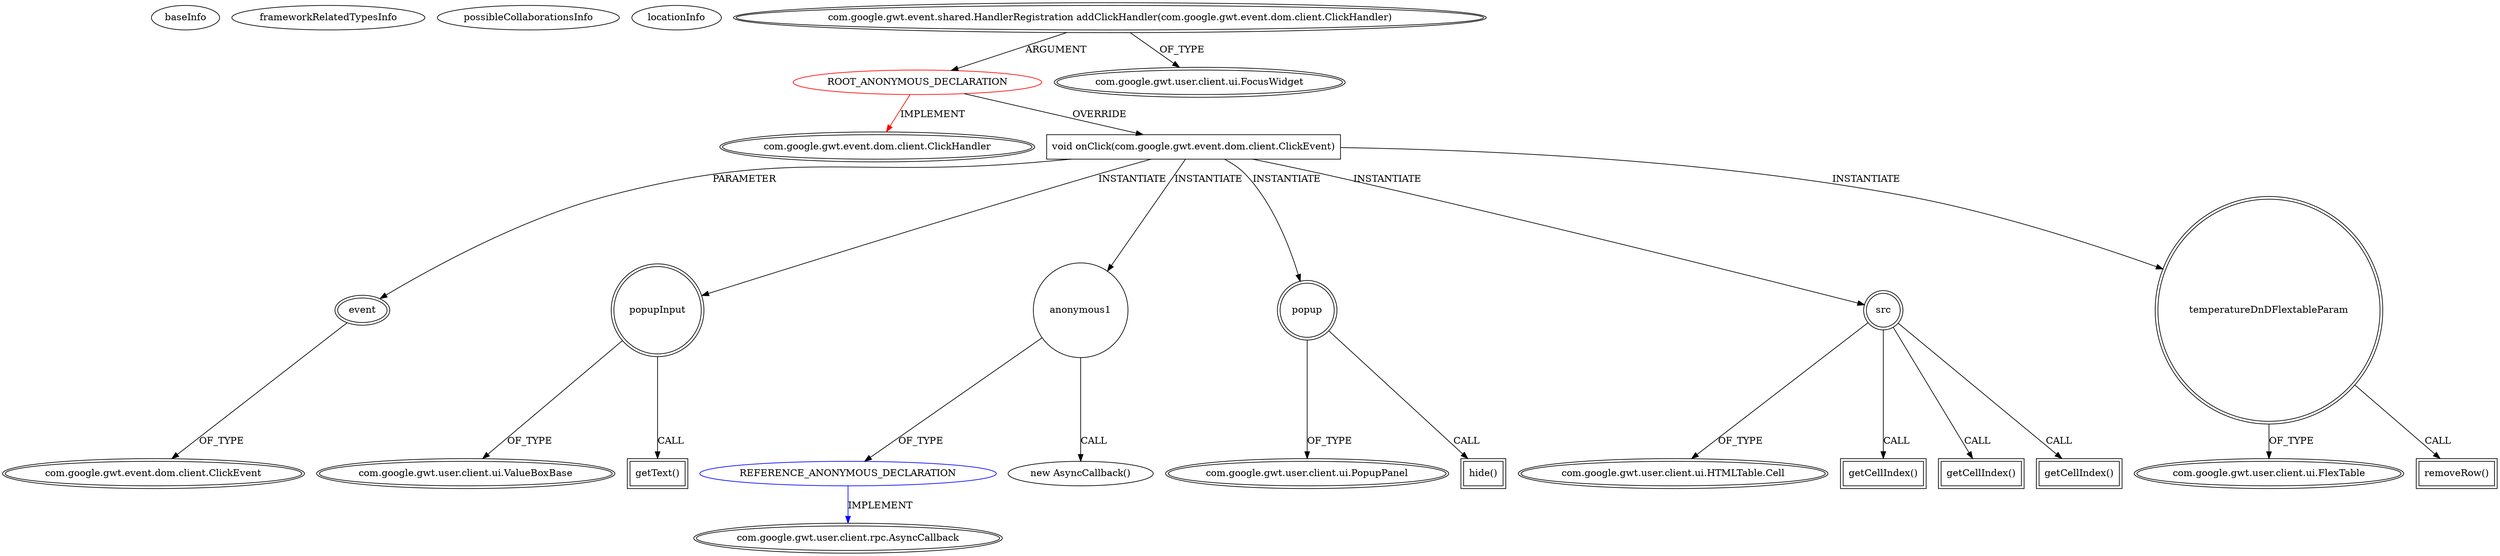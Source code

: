 digraph {
baseInfo[graphId=1073,category="extension_graph",isAnonymous=true,possibleRelation=true]
frameworkRelatedTypesInfo[0="com.google.gwt.event.dom.client.ClickHandler"]
possibleCollaborationsInfo[0="1073~OVERRIDING_METHOD_DECLARATION-INSTANTIATION-~com.google.gwt.event.dom.client.ClickHandler ~com.google.gwt.user.client.rpc.AsyncCallback ~true~true"]
locationInfo[projectName="chrte-TemperatureWatcher",filePath="/chrte-TemperatureWatcher/TemperatureWatcher-master/src/com/google/gwt/sample/stockwatcher/client/TemperatureWatcher.java",contextSignature="void initiateClickHandler(com.google.gwt.sample.stockwatcher.client.DnDFlexTable,com.google.gwt.event.dom.client.ClickEvent)",graphId="1073"]
0[label="ROOT_ANONYMOUS_DECLARATION",vertexType="ROOT_ANONYMOUS_DECLARATION",isFrameworkType=false,color=red]
1[label="com.google.gwt.event.dom.client.ClickHandler",vertexType="FRAMEWORK_INTERFACE_TYPE",isFrameworkType=true,peripheries=2]
2[label="com.google.gwt.event.shared.HandlerRegistration addClickHandler(com.google.gwt.event.dom.client.ClickHandler)",vertexType="OUTSIDE_CALL",isFrameworkType=true,peripheries=2]
3[label="com.google.gwt.user.client.ui.FocusWidget",vertexType="FRAMEWORK_CLASS_TYPE",isFrameworkType=true,peripheries=2]
4[label="void onClick(com.google.gwt.event.dom.client.ClickEvent)",vertexType="OVERRIDING_METHOD_DECLARATION",isFrameworkType=false,shape=box]
5[label="event",vertexType="PARAMETER_DECLARATION",isFrameworkType=true,peripheries=2]
6[label="com.google.gwt.event.dom.client.ClickEvent",vertexType="FRAMEWORK_CLASS_TYPE",isFrameworkType=true,peripheries=2]
7[label="popupInput",vertexType="VARIABLE_EXPRESION",isFrameworkType=true,peripheries=2,shape=circle]
9[label="com.google.gwt.user.client.ui.ValueBoxBase",vertexType="FRAMEWORK_CLASS_TYPE",isFrameworkType=true,peripheries=2]
8[label="getText()",vertexType="INSIDE_CALL",isFrameworkType=true,peripheries=2,shape=box]
11[label="anonymous1",vertexType="VARIABLE_EXPRESION",isFrameworkType=false,shape=circle]
12[label="REFERENCE_ANONYMOUS_DECLARATION",vertexType="REFERENCE_ANONYMOUS_DECLARATION",isFrameworkType=false,color=blue]
13[label="com.google.gwt.user.client.rpc.AsyncCallback",vertexType="FRAMEWORK_INTERFACE_TYPE",isFrameworkType=true,peripheries=2]
10[label="new AsyncCallback()",vertexType="CONSTRUCTOR_CALL",isFrameworkType=false]
14[label="popup",vertexType="VARIABLE_EXPRESION",isFrameworkType=true,peripheries=2,shape=circle]
16[label="com.google.gwt.user.client.ui.PopupPanel",vertexType="FRAMEWORK_CLASS_TYPE",isFrameworkType=true,peripheries=2]
15[label="hide()",vertexType="INSIDE_CALL",isFrameworkType=true,peripheries=2,shape=box]
17[label="src",vertexType="VARIABLE_EXPRESION",isFrameworkType=true,peripheries=2,shape=circle]
19[label="com.google.gwt.user.client.ui.HTMLTable.Cell",vertexType="FRAMEWORK_CLASS_TYPE",isFrameworkType=true,peripheries=2]
18[label="getCellIndex()",vertexType="INSIDE_CALL",isFrameworkType=true,peripheries=2,shape=box]
20[label="temperatureDnDFlextableParam",vertexType="VARIABLE_EXPRESION",isFrameworkType=true,peripheries=2,shape=circle]
22[label="com.google.gwt.user.client.ui.FlexTable",vertexType="FRAMEWORK_CLASS_TYPE",isFrameworkType=true,peripheries=2]
21[label="removeRow()",vertexType="INSIDE_CALL",isFrameworkType=true,peripheries=2,shape=box]
24[label="getCellIndex()",vertexType="INSIDE_CALL",isFrameworkType=true,peripheries=2,shape=box]
26[label="getCellIndex()",vertexType="INSIDE_CALL",isFrameworkType=true,peripheries=2,shape=box]
0->1[label="IMPLEMENT",color=red]
2->0[label="ARGUMENT"]
2->3[label="OF_TYPE"]
0->4[label="OVERRIDE"]
5->6[label="OF_TYPE"]
4->5[label="PARAMETER"]
4->7[label="INSTANTIATE"]
7->9[label="OF_TYPE"]
7->8[label="CALL"]
4->11[label="INSTANTIATE"]
12->13[label="IMPLEMENT",color=blue]
11->12[label="OF_TYPE"]
11->10[label="CALL"]
4->14[label="INSTANTIATE"]
14->16[label="OF_TYPE"]
14->15[label="CALL"]
4->17[label="INSTANTIATE"]
17->19[label="OF_TYPE"]
17->18[label="CALL"]
4->20[label="INSTANTIATE"]
20->22[label="OF_TYPE"]
20->21[label="CALL"]
17->24[label="CALL"]
17->26[label="CALL"]
}
